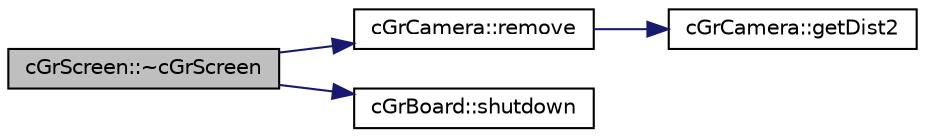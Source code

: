 digraph "cGrScreen::~cGrScreen"
{
  edge [fontname="Helvetica",fontsize="10",labelfontname="Helvetica",labelfontsize="10"];
  node [fontname="Helvetica",fontsize="10",shape=record];
  rankdir="LR";
  Node1 [label="cGrScreen::~cGrScreen",height=0.2,width=0.4,color="black", fillcolor="grey75", style="filled", fontcolor="black"];
  Node1 -> Node2 [color="midnightblue",fontsize="10",style="solid",fontname="Helvetica"];
  Node2 [label="cGrCamera::remove",height=0.2,width=0.4,color="black", fillcolor="white", style="filled",URL="$classc_gr_camera.html#a485ef636d965259811e611cc85ddcc49"];
  Node2 -> Node3 [color="midnightblue",fontsize="10",style="solid",fontname="Helvetica"];
  Node3 [label="cGrCamera::getDist2",height=0.2,width=0.4,color="black", fillcolor="white", style="filled",URL="$classc_gr_camera.html#a7b8a37d9edf5bc9fe153aafa49b8cfe3"];
  Node1 -> Node4 [color="midnightblue",fontsize="10",style="solid",fontname="Helvetica"];
  Node4 [label="cGrBoard::shutdown",height=0.2,width=0.4,color="black", fillcolor="white", style="filled",URL="$classc_gr_board.html#a770d28a5a26305d542b44404f1940af3"];
}
